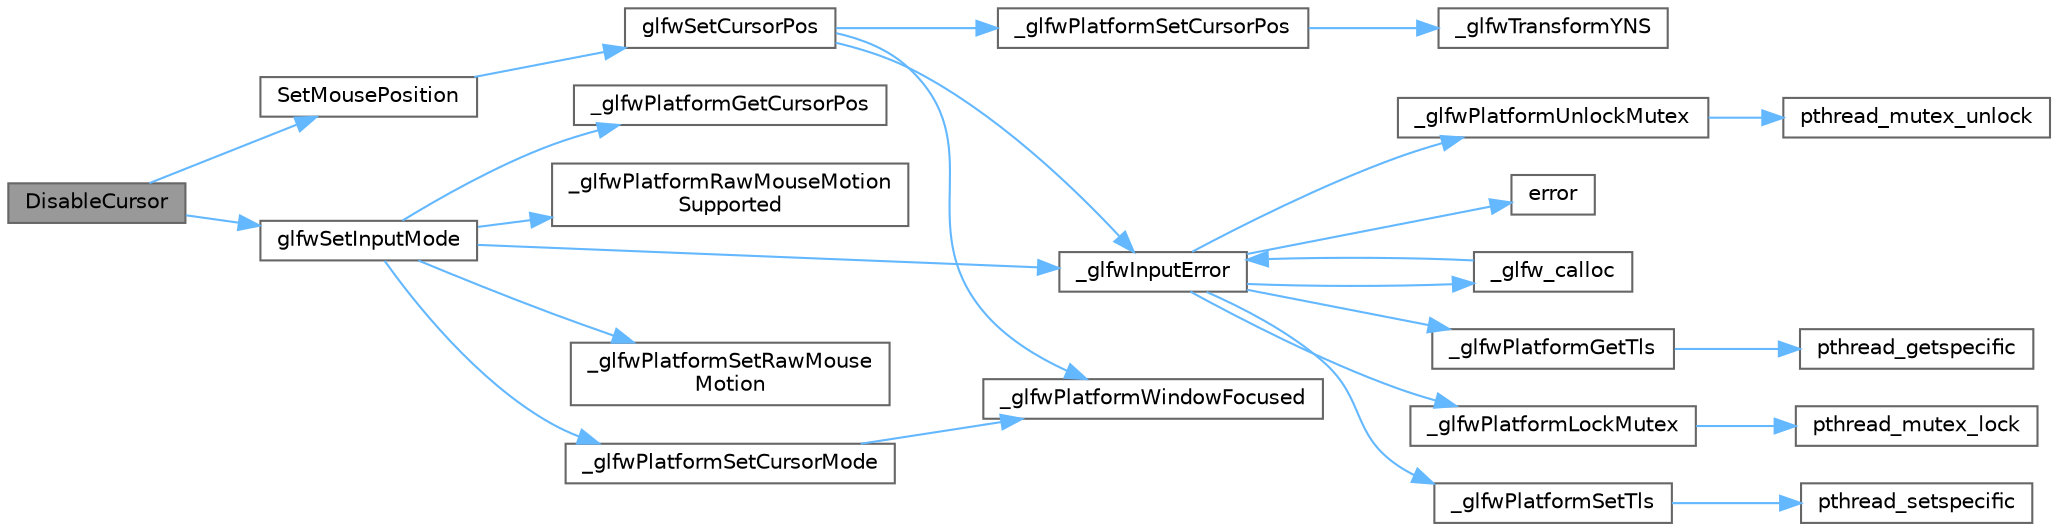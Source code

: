 digraph "DisableCursor"
{
 // LATEX_PDF_SIZE
  bgcolor="transparent";
  edge [fontname=Helvetica,fontsize=10,labelfontname=Helvetica,labelfontsize=10];
  node [fontname=Helvetica,fontsize=10,shape=box,height=0.2,width=0.4];
  rankdir="LR";
  Node1 [id="Node000001",label="DisableCursor",height=0.2,width=0.4,color="gray40", fillcolor="grey60", style="filled", fontcolor="black",tooltip=" "];
  Node1 -> Node2 [id="edge25_Node000001_Node000002",color="steelblue1",style="solid",tooltip=" "];
  Node2 [id="Node000002",label="glfwSetInputMode",height=0.2,width=0.4,color="grey40", fillcolor="white", style="filled",URL="$group__input.html#gae1eb729d2dd91dc33fd60e150a6e1684",tooltip="Sets an input option for the specified window."];
  Node2 -> Node3 [id="edge26_Node000002_Node000003",color="steelblue1",style="solid",tooltip=" "];
  Node3 [id="Node000003",label="_glfwInputError",height=0.2,width=0.4,color="grey40", fillcolor="white", style="filled",URL="$_classes_2lib_2external_2glfw_2src_2init_8c.html#a3287b282ec57a4a89127ae51f49f10f5",tooltip=" "];
  Node3 -> Node4 [id="edge27_Node000003_Node000004",color="steelblue1",style="solid",tooltip=" "];
  Node4 [id="Node000004",label="_glfw_calloc",height=0.2,width=0.4,color="grey40", fillcolor="white", style="filled",URL="$_classes_2lib_2external_2glfw_2src_2init_8c.html#a88a6e01ef5c1245a6d2a5e62b02e5678",tooltip=" "];
  Node4 -> Node3 [id="edge28_Node000004_Node000003",color="steelblue1",style="solid",tooltip=" "];
  Node3 -> Node5 [id="edge29_Node000003_Node000005",color="steelblue1",style="solid",tooltip=" "];
  Node5 [id="Node000005",label="_glfwPlatformGetTls",height=0.2,width=0.4,color="grey40", fillcolor="white", style="filled",URL="$_old_2_classes_2lib_2raylib_2src_2external_2glfw_2src_2win32__thread_8c.html#a7d2f6e8ecd2e06f2e86d9446d642bd00",tooltip=" "];
  Node5 -> Node6 [id="edge30_Node000005_Node000006",color="steelblue1",style="solid",tooltip=" "];
  Node6 [id="Node000006",label="pthread_getspecific",height=0.2,width=0.4,color="grey40", fillcolor="white", style="filled",URL="$_classes_2lib_2pthread_8h.html#a118837985ccd3a829c518928ec32c1ac",tooltip=" "];
  Node3 -> Node7 [id="edge31_Node000003_Node000007",color="steelblue1",style="solid",tooltip=" "];
  Node7 [id="Node000007",label="_glfwPlatformLockMutex",height=0.2,width=0.4,color="grey40", fillcolor="white", style="filled",URL="$_old_2_classes_2lib_2raylib_2src_2external_2glfw_2src_2win32__thread_8c.html#a2677e4d211fbe9b2dc96d16e91c98930",tooltip=" "];
  Node7 -> Node8 [id="edge32_Node000007_Node000008",color="steelblue1",style="solid",tooltip=" "];
  Node8 [id="Node000008",label="pthread_mutex_lock",height=0.2,width=0.4,color="grey40", fillcolor="white", style="filled",URL="$_classes_2lib_2pthread_8h.html#a4ca880f3d1afbb33cea07c60934cc49a",tooltip=" "];
  Node3 -> Node9 [id="edge33_Node000003_Node000009",color="steelblue1",style="solid",tooltip=" "];
  Node9 [id="Node000009",label="_glfwPlatformSetTls",height=0.2,width=0.4,color="grey40", fillcolor="white", style="filled",URL="$_old_2_classes_2lib_2raylib_2src_2external_2glfw_2src_2win32__thread_8c.html#a302f48b6d4dba6b3579449d8a43cfae7",tooltip=" "];
  Node9 -> Node10 [id="edge34_Node000009_Node000010",color="steelblue1",style="solid",tooltip=" "];
  Node10 [id="Node000010",label="pthread_setspecific",height=0.2,width=0.4,color="grey40", fillcolor="white", style="filled",URL="$_classes_2lib_2pthread_8h.html#a828266e605ec695f7a5b3096b486e70e",tooltip=" "];
  Node3 -> Node11 [id="edge35_Node000003_Node000011",color="steelblue1",style="solid",tooltip=" "];
  Node11 [id="Node000011",label="_glfwPlatformUnlockMutex",height=0.2,width=0.4,color="grey40", fillcolor="white", style="filled",URL="$_old_2_classes_2lib_2raylib_2src_2external_2glfw_2src_2win32__thread_8c.html#a8b7744446237b1c292ba8a0b9d5e7f90",tooltip=" "];
  Node11 -> Node12 [id="edge36_Node000011_Node000012",color="steelblue1",style="solid",tooltip=" "];
  Node12 [id="Node000012",label="pthread_mutex_unlock",height=0.2,width=0.4,color="grey40", fillcolor="white", style="filled",URL="$_classes_2lib_2pthread_8h.html#a7e057138b5fb17da713695ebb25732e1",tooltip=" "];
  Node3 -> Node13 [id="edge37_Node000003_Node000013",color="steelblue1",style="solid",tooltip=" "];
  Node13 [id="Node000013",label="error",height=0.2,width=0.4,color="grey40", fillcolor="white", style="filled",URL="$_classes_2lib_2glm_2test_2core_2core__func__integer__bit__count_8cpp.html#ab34dedbf30a51859090cbab92fa60edb",tooltip=" "];
  Node2 -> Node14 [id="edge38_Node000002_Node000014",color="steelblue1",style="solid",tooltip=" "];
  Node14 [id="Node000014",label="_glfwPlatformGetCursorPos",height=0.2,width=0.4,color="grey40", fillcolor="white", style="filled",URL="$_classes_2lib_2raylib_2src_2external_2glfw_2src_2cocoa__window_8m.html#ae5cf9708c6bae74f899eb62d29b7908a",tooltip=" "];
  Node2 -> Node15 [id="edge39_Node000002_Node000015",color="steelblue1",style="solid",tooltip=" "];
  Node15 [id="Node000015",label="_glfwPlatformRawMouseMotion\lSupported",height=0.2,width=0.4,color="grey40", fillcolor="white", style="filled",URL="$_classes_2lib_2raylib_2src_2external_2glfw_2src_2cocoa__window_8m.html#a8625ea554042e0388e7a02756383be17",tooltip=" "];
  Node2 -> Node16 [id="edge40_Node000002_Node000016",color="steelblue1",style="solid",tooltip=" "];
  Node16 [id="Node000016",label="_glfwPlatformSetCursorMode",height=0.2,width=0.4,color="grey40", fillcolor="white", style="filled",URL="$_classes_2lib_2raylib_2src_2external_2glfw_2src_2cocoa__window_8m.html#a8646900291172889812ea343622e777c",tooltip=" "];
  Node16 -> Node17 [id="edge41_Node000016_Node000017",color="steelblue1",style="solid",tooltip=" "];
  Node17 [id="Node000017",label="_glfwPlatformWindowFocused",height=0.2,width=0.4,color="grey40", fillcolor="white", style="filled",URL="$_classes_2lib_2raylib_2src_2external_2glfw_2src_2cocoa__window_8m.html#ac239b1980772ae5c5f1b1f683b1aa1ea",tooltip=" "];
  Node2 -> Node18 [id="edge42_Node000002_Node000018",color="steelblue1",style="solid",tooltip=" "];
  Node18 [id="Node000018",label="_glfwPlatformSetRawMouse\lMotion",height=0.2,width=0.4,color="grey40", fillcolor="white", style="filled",URL="$_classes_2lib_2raylib_2src_2external_2glfw_2src_2cocoa__window_8m.html#abf7e37f90826673b65be0bdd42e8c138",tooltip=" "];
  Node1 -> Node19 [id="edge43_Node000001_Node000019",color="steelblue1",style="solid",tooltip=" "];
  Node19 [id="Node000019",label="SetMousePosition",height=0.2,width=0.4,color="grey40", fillcolor="white", style="filled",URL="$_classes_2lib_2rcore_8c.html#a114dbcf455d03fee4468036b6315bb51",tooltip=" "];
  Node19 -> Node20 [id="edge44_Node000019_Node000020",color="steelblue1",style="solid",tooltip=" "];
  Node20 [id="Node000020",label="glfwSetCursorPos",height=0.2,width=0.4,color="grey40", fillcolor="white", style="filled",URL="$group__input.html#gaaf152cc93418acb0ba342e3f4af922bc",tooltip="Sets the position of the cursor, relative to the content area of the window."];
  Node20 -> Node3 [id="edge45_Node000020_Node000003",color="steelblue1",style="solid",tooltip=" "];
  Node20 -> Node21 [id="edge46_Node000020_Node000021",color="steelblue1",style="solid",tooltip=" "];
  Node21 [id="Node000021",label="_glfwPlatformSetCursorPos",height=0.2,width=0.4,color="grey40", fillcolor="white", style="filled",URL="$_classes_2lib_2raylib_2src_2external_2glfw_2src_2cocoa__window_8m.html#a11f40e9911702b9837c28c014fd7d0f3",tooltip=" "];
  Node21 -> Node22 [id="edge47_Node000021_Node000022",color="steelblue1",style="solid",tooltip=" "];
  Node22 [id="Node000022",label="_glfwTransformYNS",height=0.2,width=0.4,color="grey40", fillcolor="white", style="filled",URL="$_classes_2lib_2raylib_2src_2external_2glfw_2src_2cocoa__window_8m.html#a283d1c441c4cd978cc5725f71bac269d",tooltip=" "];
  Node20 -> Node17 [id="edge48_Node000020_Node000017",color="steelblue1",style="solid",tooltip=" "];
}
